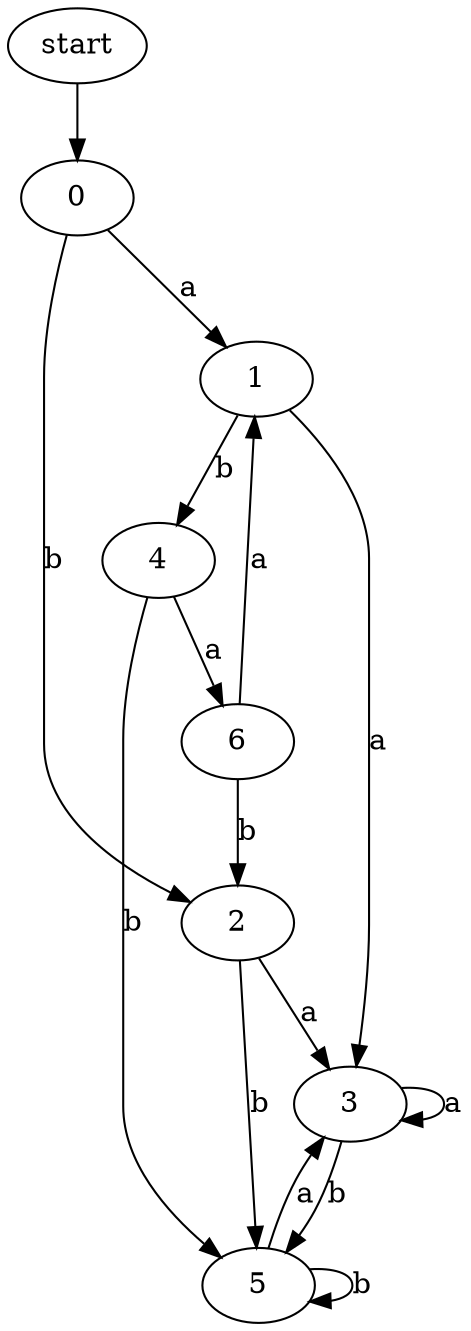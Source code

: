 digraph 2 {
  alphabet="a, b";
  accept="0, 1, 2, 3, 6";

  start -> 0;
  0 -> 1 [label="a"];
  0 -> 2 [label="b"];
  1 -> 3 [label="a"];
  1 -> 4 [label="b"];
  2 -> 3 [label="a"];
  2 -> 5 [label="b"];
  3 -> 3 [label="a"];
  3 -> 5 [label="b"];
  4 -> 6 [label="a"];
  4 -> 5 [label="b"];
  5 -> 3 [label="a"];
  5 -> 5 [label="b"];
  6 -> 1 [label="a"];
  6 -> 2 [label="b"];
}
